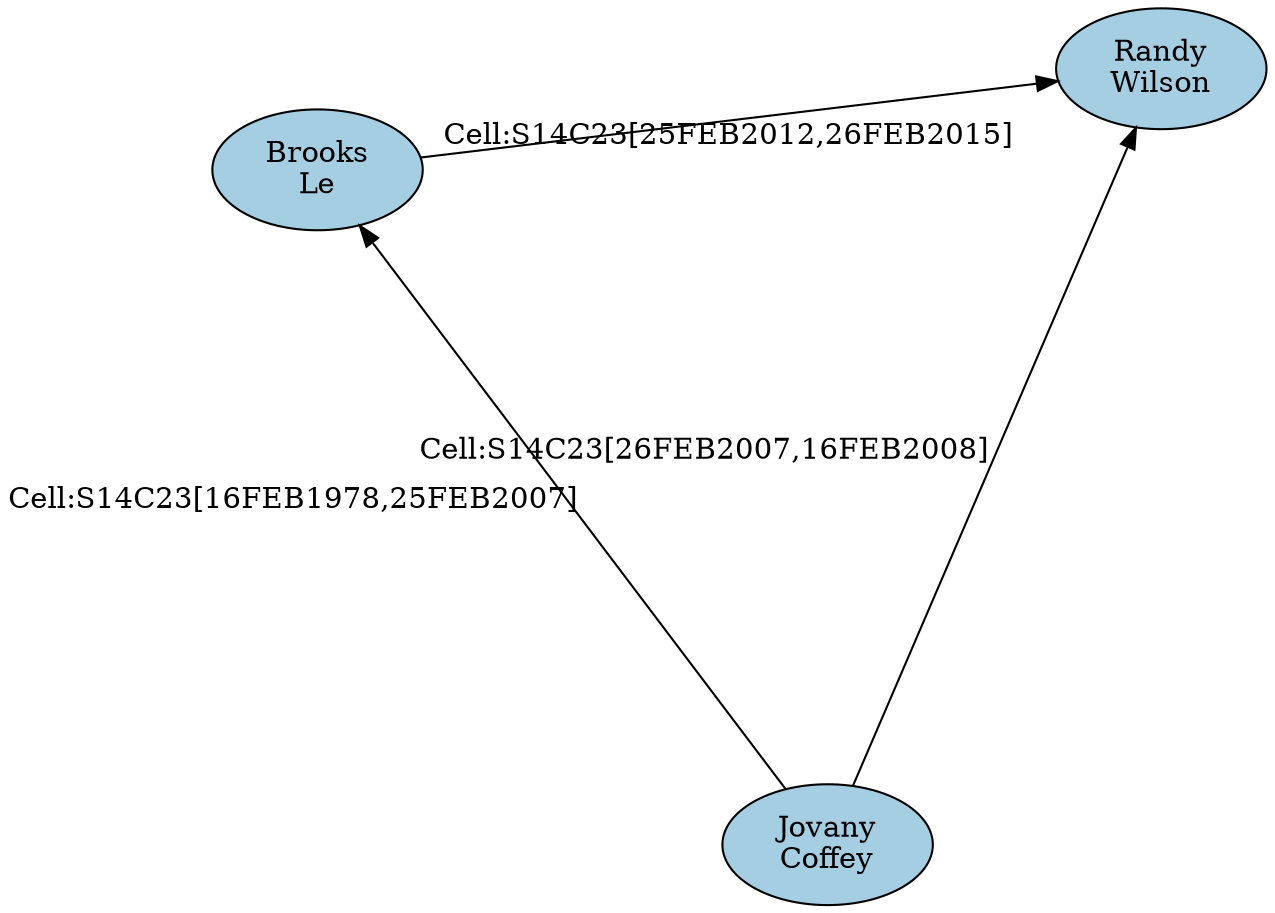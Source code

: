 digraph G {
layout=sfdp
node[colorscheme=paired8, style=filled, color=black, fixedSize=true, width=1.4, height=.8]
"I36786"[fillcolor= "1",label= "Randy
Wilson"]
"I06219"[fillcolor= "1",label= "Brooks
Le"]
"I05722"[fillcolor= "1",label= "Jovany
Coffey"]
"I05722" -> "I06219"[label= "Cell:S14C23[16FEB1978,25FEB2007]"]
"I05722" -> "I36786"[label= "Cell:S14C23[26FEB2007,16FEB2008]"]
"I06219" -> "I36786"[label= "Cell:S14C23[25FEB2012,26FEB2015]"]
}
